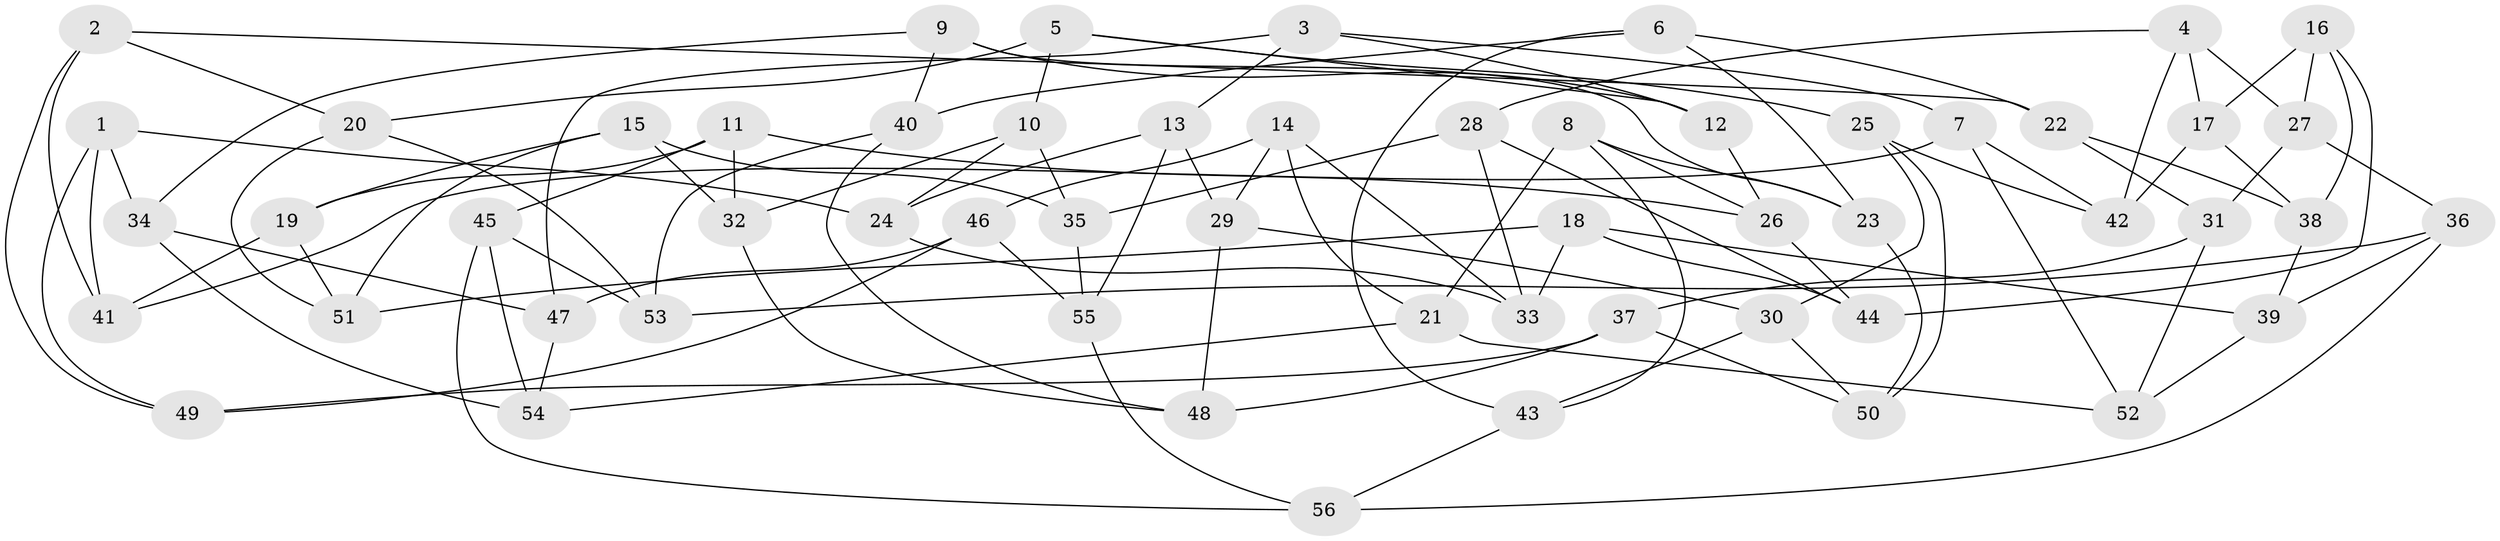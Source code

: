 // Generated by graph-tools (version 1.1) at 2025/37/03/09/25 02:37:49]
// undirected, 56 vertices, 112 edges
graph export_dot {
graph [start="1"]
  node [color=gray90,style=filled];
  1;
  2;
  3;
  4;
  5;
  6;
  7;
  8;
  9;
  10;
  11;
  12;
  13;
  14;
  15;
  16;
  17;
  18;
  19;
  20;
  21;
  22;
  23;
  24;
  25;
  26;
  27;
  28;
  29;
  30;
  31;
  32;
  33;
  34;
  35;
  36;
  37;
  38;
  39;
  40;
  41;
  42;
  43;
  44;
  45;
  46;
  47;
  48;
  49;
  50;
  51;
  52;
  53;
  54;
  55;
  56;
  1 -- 41;
  1 -- 34;
  1 -- 24;
  1 -- 49;
  2 -- 49;
  2 -- 41;
  2 -- 20;
  2 -- 22;
  3 -- 13;
  3 -- 12;
  3 -- 7;
  3 -- 47;
  4 -- 28;
  4 -- 42;
  4 -- 17;
  4 -- 27;
  5 -- 10;
  5 -- 12;
  5 -- 20;
  5 -- 25;
  6 -- 23;
  6 -- 22;
  6 -- 40;
  6 -- 43;
  7 -- 41;
  7 -- 42;
  7 -- 52;
  8 -- 21;
  8 -- 23;
  8 -- 43;
  8 -- 26;
  9 -- 12;
  9 -- 40;
  9 -- 34;
  9 -- 23;
  10 -- 32;
  10 -- 24;
  10 -- 35;
  11 -- 26;
  11 -- 32;
  11 -- 45;
  11 -- 19;
  12 -- 26;
  13 -- 55;
  13 -- 24;
  13 -- 29;
  14 -- 29;
  14 -- 46;
  14 -- 21;
  14 -- 33;
  15 -- 19;
  15 -- 32;
  15 -- 35;
  15 -- 51;
  16 -- 17;
  16 -- 38;
  16 -- 44;
  16 -- 27;
  17 -- 42;
  17 -- 38;
  18 -- 51;
  18 -- 39;
  18 -- 33;
  18 -- 44;
  19 -- 51;
  19 -- 41;
  20 -- 53;
  20 -- 51;
  21 -- 52;
  21 -- 54;
  22 -- 38;
  22 -- 31;
  23 -- 50;
  24 -- 33;
  25 -- 30;
  25 -- 42;
  25 -- 50;
  26 -- 44;
  27 -- 36;
  27 -- 31;
  28 -- 35;
  28 -- 33;
  28 -- 44;
  29 -- 48;
  29 -- 30;
  30 -- 50;
  30 -- 43;
  31 -- 37;
  31 -- 52;
  32 -- 48;
  34 -- 54;
  34 -- 47;
  35 -- 55;
  36 -- 39;
  36 -- 56;
  36 -- 53;
  37 -- 49;
  37 -- 48;
  37 -- 50;
  38 -- 39;
  39 -- 52;
  40 -- 48;
  40 -- 53;
  43 -- 56;
  45 -- 54;
  45 -- 53;
  45 -- 56;
  46 -- 55;
  46 -- 47;
  46 -- 49;
  47 -- 54;
  55 -- 56;
}

